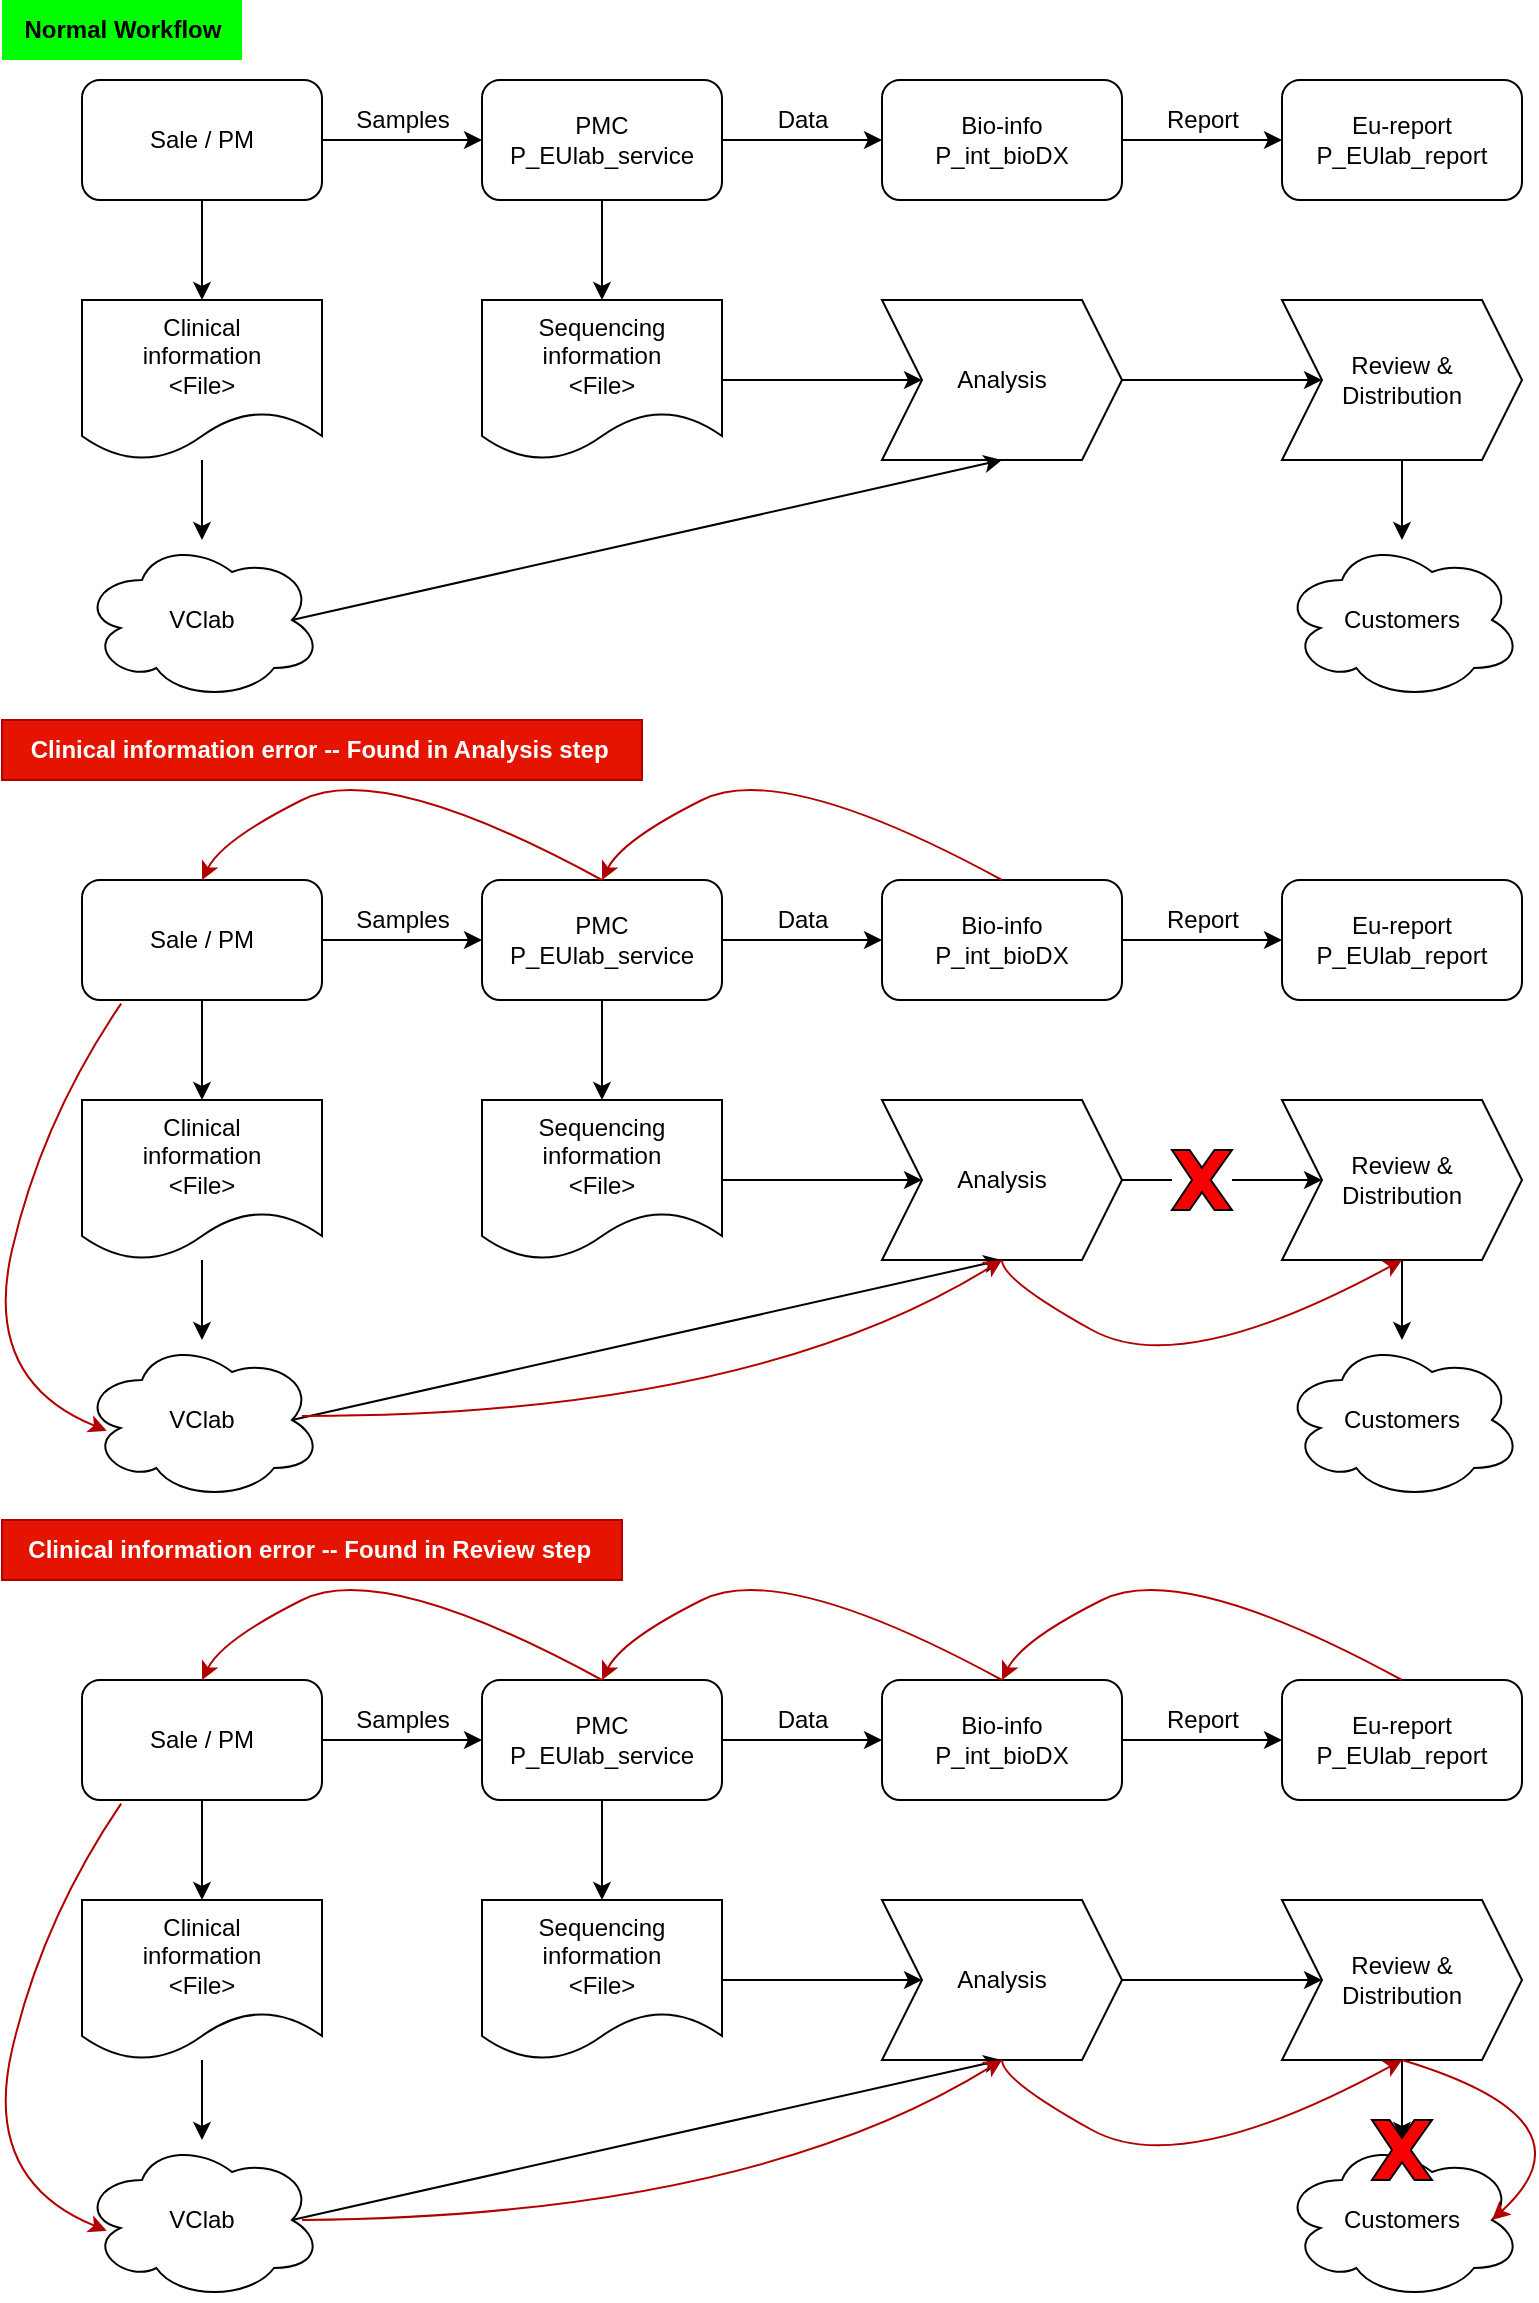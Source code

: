 <mxfile version="20.8.1" type="github">
  <diagram id="rRr0c2U1UHfbdq3jpp5H" name="第 1 页">
    <mxGraphModel dx="1050" dy="581" grid="1" gridSize="10" guides="1" tooltips="1" connect="1" arrows="1" fold="1" page="1" pageScale="1" pageWidth="827" pageHeight="1169" math="0" shadow="0">
      <root>
        <mxCell id="0" />
        <mxCell id="1" parent="0" />
        <mxCell id="qO0as0IfbImYEmzY0A7J-7" value="" style="edgeStyle=orthogonalEdgeStyle;rounded=0;orthogonalLoop=1;jettySize=auto;html=1;" parent="1" source="qO0as0IfbImYEmzY0A7J-4" target="qO0as0IfbImYEmzY0A7J-6" edge="1">
          <mxGeometry relative="1" as="geometry" />
        </mxCell>
        <mxCell id="qO0as0IfbImYEmzY0A7J-17" value="" style="edgeStyle=orthogonalEdgeStyle;rounded=0;orthogonalLoop=1;jettySize=auto;html=1;" parent="1" source="qO0as0IfbImYEmzY0A7J-4" target="qO0as0IfbImYEmzY0A7J-16" edge="1">
          <mxGeometry relative="1" as="geometry" />
        </mxCell>
        <mxCell id="qO0as0IfbImYEmzY0A7J-4" value="Sale / PM" style="rounded=1;whiteSpace=wrap;html=1;" parent="1" vertex="1">
          <mxGeometry x="40" y="40" width="120" height="60" as="geometry" />
        </mxCell>
        <mxCell id="qO0as0IfbImYEmzY0A7J-9" value="" style="edgeStyle=orthogonalEdgeStyle;rounded=0;orthogonalLoop=1;jettySize=auto;html=1;" parent="1" source="qO0as0IfbImYEmzY0A7J-6" target="qO0as0IfbImYEmzY0A7J-8" edge="1">
          <mxGeometry relative="1" as="geometry" />
        </mxCell>
        <mxCell id="qO0as0IfbImYEmzY0A7J-18" value="" style="edgeStyle=orthogonalEdgeStyle;rounded=0;orthogonalLoop=1;jettySize=auto;html=1;" parent="1" source="qO0as0IfbImYEmzY0A7J-6" target="qO0as0IfbImYEmzY0A7J-15" edge="1">
          <mxGeometry relative="1" as="geometry" />
        </mxCell>
        <mxCell id="qO0as0IfbImYEmzY0A7J-6" value="PMC&lt;br&gt;P_EUlab_service" style="rounded=1;whiteSpace=wrap;html=1;" parent="1" vertex="1">
          <mxGeometry x="240" y="40" width="120" height="60" as="geometry" />
        </mxCell>
        <mxCell id="qO0as0IfbImYEmzY0A7J-12" value="" style="edgeStyle=orthogonalEdgeStyle;rounded=0;orthogonalLoop=1;jettySize=auto;html=1;" parent="1" source="qO0as0IfbImYEmzY0A7J-8" target="qO0as0IfbImYEmzY0A7J-11" edge="1">
          <mxGeometry relative="1" as="geometry" />
        </mxCell>
        <mxCell id="qO0as0IfbImYEmzY0A7J-8" value="Bio-info&lt;br&gt;P_int_bioDX" style="rounded=1;whiteSpace=wrap;html=1;" parent="1" vertex="1">
          <mxGeometry x="440" y="40" width="120" height="60" as="geometry" />
        </mxCell>
        <mxCell id="qO0as0IfbImYEmzY0A7J-11" value="&lt;span lang=&quot;EN-US&quot;&gt;Eu-report&lt;br&gt;P_EUlab_report&lt;br&gt;&lt;/span&gt;" style="rounded=1;whiteSpace=wrap;html=1;" parent="1" vertex="1">
          <mxGeometry x="640" y="40" width="120" height="60" as="geometry" />
        </mxCell>
        <mxCell id="qO0as0IfbImYEmzY0A7J-24" value="" style="edgeStyle=orthogonalEdgeStyle;rounded=0;orthogonalLoop=1;jettySize=auto;html=1;" parent="1" source="qO0as0IfbImYEmzY0A7J-15" target="qO0as0IfbImYEmzY0A7J-21" edge="1">
          <mxGeometry relative="1" as="geometry" />
        </mxCell>
        <mxCell id="qO0as0IfbImYEmzY0A7J-15" value="&lt;div&gt;Sequencing&lt;/div&gt;&lt;div&gt;information&lt;/div&gt;&lt;div&gt;&amp;lt;File&amp;gt;&lt;/div&gt;" style="shape=document;whiteSpace=wrap;html=1;boundedLbl=1;" parent="1" vertex="1">
          <mxGeometry x="240" y="150" width="120" height="80" as="geometry" />
        </mxCell>
        <mxCell id="qO0as0IfbImYEmzY0A7J-20" value="" style="edgeStyle=orthogonalEdgeStyle;rounded=0;orthogonalLoop=1;jettySize=auto;html=1;" parent="1" source="qO0as0IfbImYEmzY0A7J-16" target="qO0as0IfbImYEmzY0A7J-19" edge="1">
          <mxGeometry relative="1" as="geometry" />
        </mxCell>
        <mxCell id="qO0as0IfbImYEmzY0A7J-16" value="&lt;div&gt;Clinical&lt;/div&gt;&lt;div&gt;information&lt;/div&gt;&lt;div&gt;&amp;lt;File&amp;gt;&lt;br&gt;&lt;/div&gt;" style="shape=document;whiteSpace=wrap;html=1;boundedLbl=1;" parent="1" vertex="1">
          <mxGeometry x="40" y="150" width="120" height="80" as="geometry" />
        </mxCell>
        <mxCell id="qO0as0IfbImYEmzY0A7J-19" value="VClab" style="ellipse;shape=cloud;whiteSpace=wrap;html=1;" parent="1" vertex="1">
          <mxGeometry x="40" y="270" width="120" height="80" as="geometry" />
        </mxCell>
        <mxCell id="qO0as0IfbImYEmzY0A7J-29" value="" style="edgeStyle=orthogonalEdgeStyle;rounded=0;orthogonalLoop=1;jettySize=auto;html=1;entryX=0;entryY=0.5;entryDx=0;entryDy=0;" parent="1" source="qO0as0IfbImYEmzY0A7J-21" target="qO0as0IfbImYEmzY0A7J-30" edge="1">
          <mxGeometry relative="1" as="geometry">
            <mxPoint x="640" y="190" as="targetPoint" />
          </mxGeometry>
        </mxCell>
        <mxCell id="qO0as0IfbImYEmzY0A7J-21" value="Analysis" style="shape=step;perimeter=stepPerimeter;whiteSpace=wrap;html=1;fixedSize=1;" parent="1" vertex="1">
          <mxGeometry x="440" y="150" width="120" height="80" as="geometry" />
        </mxCell>
        <mxCell id="qO0as0IfbImYEmzY0A7J-23" value="" style="endArrow=classic;html=1;rounded=0;exitX=0.875;exitY=0.5;exitDx=0;exitDy=0;exitPerimeter=0;entryX=0.5;entryY=1;entryDx=0;entryDy=0;" parent="1" source="qO0as0IfbImYEmzY0A7J-19" target="qO0as0IfbImYEmzY0A7J-21" edge="1">
          <mxGeometry width="50" height="50" relative="1" as="geometry">
            <mxPoint x="380" y="300" as="sourcePoint" />
            <mxPoint x="430" y="250" as="targetPoint" />
          </mxGeometry>
        </mxCell>
        <mxCell id="qO0as0IfbImYEmzY0A7J-25" value="Samples" style="text;html=1;align=center;verticalAlign=middle;resizable=0;points=[];autosize=1;strokeColor=none;fillColor=none;" parent="1" vertex="1">
          <mxGeometry x="165" y="45" width="70" height="30" as="geometry" />
        </mxCell>
        <mxCell id="qO0as0IfbImYEmzY0A7J-26" value="Data" style="text;html=1;align=center;verticalAlign=middle;resizable=0;points=[];autosize=1;strokeColor=none;fillColor=none;" parent="1" vertex="1">
          <mxGeometry x="375" y="45" width="50" height="30" as="geometry" />
        </mxCell>
        <mxCell id="qO0as0IfbImYEmzY0A7J-27" value="Report" style="text;html=1;align=center;verticalAlign=middle;resizable=0;points=[];autosize=1;strokeColor=none;fillColor=none;" parent="1" vertex="1">
          <mxGeometry x="570" y="45" width="60" height="30" as="geometry" />
        </mxCell>
        <mxCell id="F34jK4Jfgc-BQhnAA4rH-4" value="" style="edgeStyle=orthogonalEdgeStyle;rounded=0;orthogonalLoop=1;jettySize=auto;html=1;" edge="1" parent="1" source="qO0as0IfbImYEmzY0A7J-30" target="F34jK4Jfgc-BQhnAA4rH-3">
          <mxGeometry relative="1" as="geometry" />
        </mxCell>
        <mxCell id="qO0as0IfbImYEmzY0A7J-30" value="Review &amp;amp;&lt;br&gt;Distribution" style="shape=step;perimeter=stepPerimeter;whiteSpace=wrap;html=1;fixedSize=1;" parent="1" vertex="1">
          <mxGeometry x="640" y="150" width="120" height="80" as="geometry" />
        </mxCell>
        <mxCell id="O0JcoBQBD_hlxzk5tPrr-43" value="" style="edgeStyle=orthogonalEdgeStyle;rounded=0;orthogonalLoop=1;jettySize=auto;html=1;" parent="1" source="O0JcoBQBD_hlxzk5tPrr-45" target="O0JcoBQBD_hlxzk5tPrr-48" edge="1">
          <mxGeometry relative="1" as="geometry" />
        </mxCell>
        <mxCell id="O0JcoBQBD_hlxzk5tPrr-44" value="" style="edgeStyle=orthogonalEdgeStyle;rounded=0;orthogonalLoop=1;jettySize=auto;html=1;" parent="1" source="O0JcoBQBD_hlxzk5tPrr-45" target="O0JcoBQBD_hlxzk5tPrr-55" edge="1">
          <mxGeometry relative="1" as="geometry" />
        </mxCell>
        <mxCell id="O0JcoBQBD_hlxzk5tPrr-45" value="Sale / PM" style="rounded=1;whiteSpace=wrap;html=1;" parent="1" vertex="1">
          <mxGeometry x="40" y="440" width="120" height="60" as="geometry" />
        </mxCell>
        <mxCell id="O0JcoBQBD_hlxzk5tPrr-46" value="" style="edgeStyle=orthogonalEdgeStyle;rounded=0;orthogonalLoop=1;jettySize=auto;html=1;" parent="1" source="O0JcoBQBD_hlxzk5tPrr-48" target="O0JcoBQBD_hlxzk5tPrr-50" edge="1">
          <mxGeometry relative="1" as="geometry" />
        </mxCell>
        <mxCell id="O0JcoBQBD_hlxzk5tPrr-47" value="" style="edgeStyle=orthogonalEdgeStyle;rounded=0;orthogonalLoop=1;jettySize=auto;html=1;" parent="1" source="O0JcoBQBD_hlxzk5tPrr-48" target="O0JcoBQBD_hlxzk5tPrr-53" edge="1">
          <mxGeometry relative="1" as="geometry" />
        </mxCell>
        <mxCell id="O0JcoBQBD_hlxzk5tPrr-48" value="PMC&lt;br&gt;P_EUlab_service" style="rounded=1;whiteSpace=wrap;html=1;" parent="1" vertex="1">
          <mxGeometry x="240" y="440" width="120" height="60" as="geometry" />
        </mxCell>
        <mxCell id="O0JcoBQBD_hlxzk5tPrr-49" value="" style="edgeStyle=orthogonalEdgeStyle;rounded=0;orthogonalLoop=1;jettySize=auto;html=1;" parent="1" source="O0JcoBQBD_hlxzk5tPrr-50" target="O0JcoBQBD_hlxzk5tPrr-51" edge="1">
          <mxGeometry relative="1" as="geometry" />
        </mxCell>
        <mxCell id="O0JcoBQBD_hlxzk5tPrr-50" value="Bio-info&lt;br&gt;P_int_bioDX" style="rounded=1;whiteSpace=wrap;html=1;" parent="1" vertex="1">
          <mxGeometry x="440" y="440" width="120" height="60" as="geometry" />
        </mxCell>
        <mxCell id="O0JcoBQBD_hlxzk5tPrr-51" value="&lt;span lang=&quot;EN-US&quot;&gt;Eu-report&lt;br&gt;P_EUlab_report&lt;br&gt;&lt;/span&gt;" style="rounded=1;whiteSpace=wrap;html=1;" parent="1" vertex="1">
          <mxGeometry x="640" y="440" width="120" height="60" as="geometry" />
        </mxCell>
        <mxCell id="O0JcoBQBD_hlxzk5tPrr-52" value="" style="edgeStyle=orthogonalEdgeStyle;rounded=0;orthogonalLoop=1;jettySize=auto;html=1;" parent="1" source="O0JcoBQBD_hlxzk5tPrr-53" target="O0JcoBQBD_hlxzk5tPrr-58" edge="1">
          <mxGeometry relative="1" as="geometry" />
        </mxCell>
        <mxCell id="O0JcoBQBD_hlxzk5tPrr-53" value="&lt;div&gt;Sequencing&lt;/div&gt;&lt;div&gt;information&lt;/div&gt;&lt;div&gt;&amp;lt;File&amp;gt;&lt;/div&gt;" style="shape=document;whiteSpace=wrap;html=1;boundedLbl=1;" parent="1" vertex="1">
          <mxGeometry x="240" y="550" width="120" height="80" as="geometry" />
        </mxCell>
        <mxCell id="O0JcoBQBD_hlxzk5tPrr-54" value="" style="edgeStyle=orthogonalEdgeStyle;rounded=0;orthogonalLoop=1;jettySize=auto;html=1;" parent="1" source="O0JcoBQBD_hlxzk5tPrr-55" target="O0JcoBQBD_hlxzk5tPrr-56" edge="1">
          <mxGeometry relative="1" as="geometry" />
        </mxCell>
        <mxCell id="O0JcoBQBD_hlxzk5tPrr-55" value="&lt;div&gt;Clinical&lt;/div&gt;&lt;div&gt;information&lt;/div&gt;&lt;div&gt;&amp;lt;File&amp;gt;&lt;br&gt;&lt;/div&gt;" style="shape=document;whiteSpace=wrap;html=1;boundedLbl=1;" parent="1" vertex="1">
          <mxGeometry x="40" y="550" width="120" height="80" as="geometry" />
        </mxCell>
        <mxCell id="O0JcoBQBD_hlxzk5tPrr-56" value="VClab" style="ellipse;shape=cloud;whiteSpace=wrap;html=1;" parent="1" vertex="1">
          <mxGeometry x="40" y="670" width="120" height="80" as="geometry" />
        </mxCell>
        <mxCell id="F34jK4Jfgc-BQhnAA4rH-59" value="" style="edgeStyle=orthogonalEdgeStyle;rounded=0;orthogonalLoop=1;jettySize=auto;html=1;startArrow=none;" edge="1" parent="1" source="F34jK4Jfgc-BQhnAA4rH-66" target="O0JcoBQBD_hlxzk5tPrr-63">
          <mxGeometry relative="1" as="geometry" />
        </mxCell>
        <mxCell id="O0JcoBQBD_hlxzk5tPrr-58" value="Analysis" style="shape=step;perimeter=stepPerimeter;whiteSpace=wrap;html=1;fixedSize=1;" parent="1" vertex="1">
          <mxGeometry x="440" y="550" width="120" height="80" as="geometry" />
        </mxCell>
        <mxCell id="O0JcoBQBD_hlxzk5tPrr-59" value="" style="endArrow=classic;html=1;rounded=0;exitX=0.875;exitY=0.5;exitDx=0;exitDy=0;exitPerimeter=0;entryX=0.5;entryY=1;entryDx=0;entryDy=0;fillColor=#e51400;strokeColor=#000000;" parent="1" source="O0JcoBQBD_hlxzk5tPrr-56" target="O0JcoBQBD_hlxzk5tPrr-58" edge="1">
          <mxGeometry width="50" height="50" relative="1" as="geometry">
            <mxPoint x="380" y="700" as="sourcePoint" />
            <mxPoint x="430" y="650" as="targetPoint" />
          </mxGeometry>
        </mxCell>
        <mxCell id="O0JcoBQBD_hlxzk5tPrr-60" value="Samples" style="text;html=1;align=center;verticalAlign=middle;resizable=0;points=[];autosize=1;strokeColor=none;fillColor=none;" parent="1" vertex="1">
          <mxGeometry x="165" y="445" width="70" height="30" as="geometry" />
        </mxCell>
        <mxCell id="O0JcoBQBD_hlxzk5tPrr-61" value="Data" style="text;html=1;align=center;verticalAlign=middle;resizable=0;points=[];autosize=1;strokeColor=none;fillColor=none;" parent="1" vertex="1">
          <mxGeometry x="375" y="445" width="50" height="30" as="geometry" />
        </mxCell>
        <mxCell id="O0JcoBQBD_hlxzk5tPrr-62" value="Report" style="text;html=1;align=center;verticalAlign=middle;resizable=0;points=[];autosize=1;strokeColor=none;fillColor=none;" parent="1" vertex="1">
          <mxGeometry x="570" y="445" width="60" height="30" as="geometry" />
        </mxCell>
        <mxCell id="F34jK4Jfgc-BQhnAA4rH-2" value="" style="edgeStyle=orthogonalEdgeStyle;rounded=0;orthogonalLoop=1;jettySize=auto;html=1;" edge="1" parent="1" source="O0JcoBQBD_hlxzk5tPrr-63" target="F34jK4Jfgc-BQhnAA4rH-1">
          <mxGeometry relative="1" as="geometry" />
        </mxCell>
        <mxCell id="O0JcoBQBD_hlxzk5tPrr-63" value="Review &amp;amp;&lt;br&gt;Distribution" style="shape=step;perimeter=stepPerimeter;whiteSpace=wrap;html=1;fixedSize=1;" parent="1" vertex="1">
          <mxGeometry x="640" y="550" width="120" height="80" as="geometry" />
        </mxCell>
        <mxCell id="f3l5IWLOO_sG8IGpxc0v-9" value="" style="curved=1;endArrow=classic;html=1;rounded=0;exitX=0.5;exitY=0;exitDx=0;exitDy=0;entryX=0.5;entryY=0;entryDx=0;entryDy=0;fillColor=#e51400;strokeColor=#B20000;" parent="1" source="O0JcoBQBD_hlxzk5tPrr-50" target="O0JcoBQBD_hlxzk5tPrr-48" edge="1">
          <mxGeometry width="50" height="50" relative="1" as="geometry">
            <mxPoint x="310" y="510" as="sourcePoint" />
            <mxPoint x="360" y="460" as="targetPoint" />
            <Array as="points">
              <mxPoint x="390" y="380" />
              <mxPoint x="310" y="420" />
            </Array>
          </mxGeometry>
        </mxCell>
        <mxCell id="f3l5IWLOO_sG8IGpxc0v-12" value="" style="curved=1;endArrow=classic;html=1;rounded=0;exitX=0.5;exitY=0;exitDx=0;exitDy=0;entryX=0.5;entryY=0;entryDx=0;entryDy=0;fillColor=#e51400;strokeColor=#B20000;" parent="1" edge="1">
          <mxGeometry width="50" height="50" relative="1" as="geometry">
            <mxPoint x="300" y="440" as="sourcePoint" />
            <mxPoint x="100" y="440" as="targetPoint" />
            <Array as="points">
              <mxPoint x="190" y="380" />
              <mxPoint x="110" y="420" />
            </Array>
          </mxGeometry>
        </mxCell>
        <mxCell id="xVgD8o6w2RCX4fpeJwYQ-1" value="" style="curved=1;endArrow=classic;html=1;rounded=0;entryX=0.103;entryY=0.567;entryDx=0;entryDy=0;entryPerimeter=0;exitX=0.163;exitY=1.03;exitDx=0;exitDy=0;exitPerimeter=0;fillColor=#e51400;strokeColor=#B20000;" parent="1" source="O0JcoBQBD_hlxzk5tPrr-45" target="O0JcoBQBD_hlxzk5tPrr-56" edge="1">
          <mxGeometry width="50" height="50" relative="1" as="geometry">
            <mxPoint x="30" y="590" as="sourcePoint" />
            <mxPoint x="20" y="810" as="targetPoint" />
            <Array as="points">
              <mxPoint x="20" y="560" />
              <mxPoint x="-10" y="690" />
            </Array>
          </mxGeometry>
        </mxCell>
        <mxCell id="iiiDpXnooGa1ZJ5jJF0Z-1" value="" style="edgeStyle=orthogonalEdgeStyle;rounded=0;orthogonalLoop=1;jettySize=auto;html=1;" parent="1" source="iiiDpXnooGa1ZJ5jJF0Z-3" target="iiiDpXnooGa1ZJ5jJF0Z-6" edge="1">
          <mxGeometry relative="1" as="geometry" />
        </mxCell>
        <mxCell id="iiiDpXnooGa1ZJ5jJF0Z-2" value="" style="edgeStyle=orthogonalEdgeStyle;rounded=0;orthogonalLoop=1;jettySize=auto;html=1;" parent="1" source="iiiDpXnooGa1ZJ5jJF0Z-3" target="iiiDpXnooGa1ZJ5jJF0Z-13" edge="1">
          <mxGeometry relative="1" as="geometry" />
        </mxCell>
        <mxCell id="iiiDpXnooGa1ZJ5jJF0Z-3" value="Sale / PM" style="rounded=1;whiteSpace=wrap;html=1;" parent="1" vertex="1">
          <mxGeometry x="40" y="840" width="120" height="60" as="geometry" />
        </mxCell>
        <mxCell id="iiiDpXnooGa1ZJ5jJF0Z-4" value="" style="edgeStyle=orthogonalEdgeStyle;rounded=0;orthogonalLoop=1;jettySize=auto;html=1;" parent="1" source="iiiDpXnooGa1ZJ5jJF0Z-6" target="iiiDpXnooGa1ZJ5jJF0Z-8" edge="1">
          <mxGeometry relative="1" as="geometry" />
        </mxCell>
        <mxCell id="iiiDpXnooGa1ZJ5jJF0Z-5" value="" style="edgeStyle=orthogonalEdgeStyle;rounded=0;orthogonalLoop=1;jettySize=auto;html=1;" parent="1" source="iiiDpXnooGa1ZJ5jJF0Z-6" target="iiiDpXnooGa1ZJ5jJF0Z-11" edge="1">
          <mxGeometry relative="1" as="geometry" />
        </mxCell>
        <mxCell id="iiiDpXnooGa1ZJ5jJF0Z-6" value="PMC&lt;br&gt;P_EUlab_service" style="rounded=1;whiteSpace=wrap;html=1;" parent="1" vertex="1">
          <mxGeometry x="240" y="840" width="120" height="60" as="geometry" />
        </mxCell>
        <mxCell id="iiiDpXnooGa1ZJ5jJF0Z-7" value="" style="edgeStyle=orthogonalEdgeStyle;rounded=0;orthogonalLoop=1;jettySize=auto;html=1;" parent="1" source="iiiDpXnooGa1ZJ5jJF0Z-8" target="iiiDpXnooGa1ZJ5jJF0Z-9" edge="1">
          <mxGeometry relative="1" as="geometry" />
        </mxCell>
        <mxCell id="iiiDpXnooGa1ZJ5jJF0Z-8" value="Bio-info&lt;br&gt;P_int_bioDX" style="rounded=1;whiteSpace=wrap;html=1;" parent="1" vertex="1">
          <mxGeometry x="440" y="840" width="120" height="60" as="geometry" />
        </mxCell>
        <mxCell id="iiiDpXnooGa1ZJ5jJF0Z-9" value="&lt;span lang=&quot;EN-US&quot;&gt;Eu-report&lt;br&gt;P_EUlab_report&lt;br&gt;&lt;/span&gt;" style="rounded=1;whiteSpace=wrap;html=1;" parent="1" vertex="1">
          <mxGeometry x="640" y="840" width="120" height="60" as="geometry" />
        </mxCell>
        <mxCell id="iiiDpXnooGa1ZJ5jJF0Z-10" value="" style="edgeStyle=orthogonalEdgeStyle;rounded=0;orthogonalLoop=1;jettySize=auto;html=1;" parent="1" source="iiiDpXnooGa1ZJ5jJF0Z-11" target="iiiDpXnooGa1ZJ5jJF0Z-16" edge="1">
          <mxGeometry relative="1" as="geometry" />
        </mxCell>
        <mxCell id="iiiDpXnooGa1ZJ5jJF0Z-11" value="&lt;div&gt;Sequencing&lt;/div&gt;&lt;div&gt;information&lt;/div&gt;&lt;div&gt;&amp;lt;File&amp;gt;&lt;/div&gt;" style="shape=document;whiteSpace=wrap;html=1;boundedLbl=1;" parent="1" vertex="1">
          <mxGeometry x="240" y="950" width="120" height="80" as="geometry" />
        </mxCell>
        <mxCell id="iiiDpXnooGa1ZJ5jJF0Z-12" value="" style="edgeStyle=orthogonalEdgeStyle;rounded=0;orthogonalLoop=1;jettySize=auto;html=1;" parent="1" source="iiiDpXnooGa1ZJ5jJF0Z-13" target="iiiDpXnooGa1ZJ5jJF0Z-14" edge="1">
          <mxGeometry relative="1" as="geometry" />
        </mxCell>
        <mxCell id="iiiDpXnooGa1ZJ5jJF0Z-13" value="&lt;div&gt;Clinical&lt;/div&gt;&lt;div&gt;information&lt;/div&gt;&lt;div&gt;&amp;lt;File&amp;gt;&lt;br&gt;&lt;/div&gt;" style="shape=document;whiteSpace=wrap;html=1;boundedLbl=1;" parent="1" vertex="1">
          <mxGeometry x="40" y="950" width="120" height="80" as="geometry" />
        </mxCell>
        <mxCell id="iiiDpXnooGa1ZJ5jJF0Z-14" value="VClab" style="ellipse;shape=cloud;whiteSpace=wrap;html=1;" parent="1" vertex="1">
          <mxGeometry x="40" y="1070" width="120" height="80" as="geometry" />
        </mxCell>
        <mxCell id="iiiDpXnooGa1ZJ5jJF0Z-15" value="" style="edgeStyle=orthogonalEdgeStyle;rounded=0;orthogonalLoop=1;jettySize=auto;html=1;entryX=0;entryY=0.5;entryDx=0;entryDy=0;" parent="1" source="iiiDpXnooGa1ZJ5jJF0Z-16" target="iiiDpXnooGa1ZJ5jJF0Z-21" edge="1">
          <mxGeometry relative="1" as="geometry">
            <mxPoint x="640" y="990" as="targetPoint" />
          </mxGeometry>
        </mxCell>
        <mxCell id="iiiDpXnooGa1ZJ5jJF0Z-16" value="Analysis" style="shape=step;perimeter=stepPerimeter;whiteSpace=wrap;html=1;fixedSize=1;" parent="1" vertex="1">
          <mxGeometry x="440" y="950" width="120" height="80" as="geometry" />
        </mxCell>
        <mxCell id="iiiDpXnooGa1ZJ5jJF0Z-17" value="" style="endArrow=classic;html=1;rounded=0;exitX=0.875;exitY=0.5;exitDx=0;exitDy=0;exitPerimeter=0;entryX=0.5;entryY=1;entryDx=0;entryDy=0;fillColor=#e51400;strokeColor=#000000;" parent="1" source="iiiDpXnooGa1ZJ5jJF0Z-14" target="iiiDpXnooGa1ZJ5jJF0Z-16" edge="1">
          <mxGeometry width="50" height="50" relative="1" as="geometry">
            <mxPoint x="380" y="1100" as="sourcePoint" />
            <mxPoint x="430" y="1050" as="targetPoint" />
          </mxGeometry>
        </mxCell>
        <mxCell id="iiiDpXnooGa1ZJ5jJF0Z-18" value="Samples" style="text;html=1;align=center;verticalAlign=middle;resizable=0;points=[];autosize=1;strokeColor=none;fillColor=none;" parent="1" vertex="1">
          <mxGeometry x="165" y="845" width="70" height="30" as="geometry" />
        </mxCell>
        <mxCell id="iiiDpXnooGa1ZJ5jJF0Z-19" value="Data" style="text;html=1;align=center;verticalAlign=middle;resizable=0;points=[];autosize=1;strokeColor=none;fillColor=none;" parent="1" vertex="1">
          <mxGeometry x="375" y="845" width="50" height="30" as="geometry" />
        </mxCell>
        <mxCell id="iiiDpXnooGa1ZJ5jJF0Z-20" value="Report" style="text;html=1;align=center;verticalAlign=middle;resizable=0;points=[];autosize=1;strokeColor=none;fillColor=none;" parent="1" vertex="1">
          <mxGeometry x="570" y="845" width="60" height="30" as="geometry" />
        </mxCell>
        <mxCell id="F34jK4Jfgc-BQhnAA4rH-53" value="" style="edgeStyle=orthogonalEdgeStyle;rounded=0;orthogonalLoop=1;jettySize=auto;html=1;" edge="1" parent="1" source="iiiDpXnooGa1ZJ5jJF0Z-21" target="F34jK4Jfgc-BQhnAA4rH-6">
          <mxGeometry relative="1" as="geometry" />
        </mxCell>
        <mxCell id="iiiDpXnooGa1ZJ5jJF0Z-21" value="Review &amp;amp;&lt;br&gt;Distribution" style="shape=step;perimeter=stepPerimeter;whiteSpace=wrap;html=1;fixedSize=1;" parent="1" vertex="1">
          <mxGeometry x="640" y="950" width="120" height="80" as="geometry" />
        </mxCell>
        <mxCell id="iiiDpXnooGa1ZJ5jJF0Z-22" value="" style="curved=1;endArrow=classic;html=1;rounded=0;exitX=0.5;exitY=0;exitDx=0;exitDy=0;entryX=0.5;entryY=0;entryDx=0;entryDy=0;fillColor=#e51400;strokeColor=#B20000;" parent="1" source="iiiDpXnooGa1ZJ5jJF0Z-8" target="iiiDpXnooGa1ZJ5jJF0Z-6" edge="1">
          <mxGeometry width="50" height="50" relative="1" as="geometry">
            <mxPoint x="310" y="910" as="sourcePoint" />
            <mxPoint x="360" y="860" as="targetPoint" />
            <Array as="points">
              <mxPoint x="390" y="780" />
              <mxPoint x="310" y="820" />
            </Array>
          </mxGeometry>
        </mxCell>
        <mxCell id="iiiDpXnooGa1ZJ5jJF0Z-23" value="" style="curved=1;endArrow=classic;html=1;rounded=0;exitX=0.5;exitY=0;exitDx=0;exitDy=0;entryX=0.5;entryY=0;entryDx=0;entryDy=0;fillColor=#e51400;strokeColor=#B20000;" parent="1" edge="1">
          <mxGeometry width="50" height="50" relative="1" as="geometry">
            <mxPoint x="300" y="840" as="sourcePoint" />
            <mxPoint x="100" y="840" as="targetPoint" />
            <Array as="points">
              <mxPoint x="190" y="780" />
              <mxPoint x="110" y="820" />
            </Array>
          </mxGeometry>
        </mxCell>
        <mxCell id="iiiDpXnooGa1ZJ5jJF0Z-24" value="" style="curved=1;endArrow=classic;html=1;rounded=0;entryX=0.103;entryY=0.567;entryDx=0;entryDy=0;entryPerimeter=0;exitX=0.163;exitY=1.03;exitDx=0;exitDy=0;exitPerimeter=0;fillColor=#e51400;strokeColor=#B20000;" parent="1" source="iiiDpXnooGa1ZJ5jJF0Z-3" target="iiiDpXnooGa1ZJ5jJF0Z-14" edge="1">
          <mxGeometry width="50" height="50" relative="1" as="geometry">
            <mxPoint x="30" y="990" as="sourcePoint" />
            <mxPoint x="20" y="1210" as="targetPoint" />
            <Array as="points">
              <mxPoint x="20" y="960" />
              <mxPoint x="-10" y="1090" />
            </Array>
          </mxGeometry>
        </mxCell>
        <mxCell id="iiiDpXnooGa1ZJ5jJF0Z-27" value="" style="curved=1;endArrow=classic;html=1;rounded=0;entryX=0.5;entryY=1;entryDx=0;entryDy=0;fillColor=#e51400;strokeColor=#B20000;" parent="1" target="O0JcoBQBD_hlxzk5tPrr-63" edge="1">
          <mxGeometry width="50" height="50" relative="1" as="geometry">
            <mxPoint x="500" y="630" as="sourcePoint" />
            <mxPoint x="690" y="660" as="targetPoint" />
            <Array as="points">
              <mxPoint x="500" y="640" />
              <mxPoint x="590" y="690" />
            </Array>
          </mxGeometry>
        </mxCell>
        <mxCell id="F34jK4Jfgc-BQhnAA4rH-1" value="Customers" style="ellipse;shape=cloud;whiteSpace=wrap;html=1;" vertex="1" parent="1">
          <mxGeometry x="640" y="670" width="120" height="80" as="geometry" />
        </mxCell>
        <mxCell id="F34jK4Jfgc-BQhnAA4rH-3" value="Customers" style="ellipse;shape=cloud;whiteSpace=wrap;html=1;" vertex="1" parent="1">
          <mxGeometry x="640" y="270" width="120" height="80" as="geometry" />
        </mxCell>
        <mxCell id="F34jK4Jfgc-BQhnAA4rH-6" value="Customers" style="ellipse;shape=cloud;whiteSpace=wrap;html=1;" vertex="1" parent="1">
          <mxGeometry x="640" y="1070" width="120" height="80" as="geometry" />
        </mxCell>
        <mxCell id="F34jK4Jfgc-BQhnAA4rH-15" value="" style="curved=1;endArrow=classic;html=1;rounded=0;exitX=0.5;exitY=0;exitDx=0;exitDy=0;entryX=0.5;entryY=0;entryDx=0;entryDy=0;fillColor=#e51400;strokeColor=#B20000;" edge="1" parent="1">
          <mxGeometry width="50" height="50" relative="1" as="geometry">
            <mxPoint x="700" y="840" as="sourcePoint" />
            <mxPoint x="500" y="840" as="targetPoint" />
            <Array as="points">
              <mxPoint x="590" y="780" />
              <mxPoint x="510" y="820" />
            </Array>
          </mxGeometry>
        </mxCell>
        <mxCell id="F34jK4Jfgc-BQhnAA4rH-22" value="" style="curved=1;endArrow=classic;html=1;rounded=0;entryX=0.5;entryY=1;entryDx=0;entryDy=0;fillColor=#e51400;strokeColor=#B20000;" edge="1" parent="1">
          <mxGeometry width="50" height="50" relative="1" as="geometry">
            <mxPoint x="500" y="1030" as="sourcePoint" />
            <mxPoint x="700" y="1030" as="targetPoint" />
            <Array as="points">
              <mxPoint x="500" y="1040" />
              <mxPoint x="590" y="1090" />
            </Array>
          </mxGeometry>
        </mxCell>
        <mxCell id="F34jK4Jfgc-BQhnAA4rH-31" value="" style="curved=1;endArrow=classic;html=1;rounded=0;entryX=0.875;entryY=0.5;entryDx=0;entryDy=0;fillColor=#e51400;strokeColor=#B20000;exitX=0.5;exitY=1;exitDx=0;exitDy=0;entryPerimeter=0;" edge="1" parent="1" source="iiiDpXnooGa1ZJ5jJF0Z-21" target="F34jK4Jfgc-BQhnAA4rH-6">
          <mxGeometry width="50" height="50" relative="1" as="geometry">
            <mxPoint x="610" y="1090" as="sourcePoint" />
            <mxPoint x="810" y="1090" as="targetPoint" />
            <Array as="points">
              <mxPoint x="800" y="1060" />
            </Array>
          </mxGeometry>
        </mxCell>
        <mxCell id="F34jK4Jfgc-BQhnAA4rH-57" value="" style="verticalLabelPosition=bottom;verticalAlign=top;html=1;shape=mxgraph.basic.x;fillStyle=auto;fillColor=#f70202;gradientColor=none;" vertex="1" parent="1">
          <mxGeometry x="685" y="1060" width="30" height="30" as="geometry" />
        </mxCell>
        <mxCell id="F34jK4Jfgc-BQhnAA4rH-68" value="" style="edgeStyle=orthogonalEdgeStyle;rounded=0;orthogonalLoop=1;jettySize=auto;html=1;endArrow=none;" edge="1" parent="1" source="O0JcoBQBD_hlxzk5tPrr-58" target="F34jK4Jfgc-BQhnAA4rH-66">
          <mxGeometry relative="1" as="geometry">
            <mxPoint x="560" y="590" as="sourcePoint" />
            <mxPoint x="660" y="590" as="targetPoint" />
          </mxGeometry>
        </mxCell>
        <mxCell id="F34jK4Jfgc-BQhnAA4rH-66" value="" style="verticalLabelPosition=bottom;verticalAlign=top;html=1;shape=mxgraph.basic.x;fillStyle=auto;fillColor=#f70202;gradientColor=none;" vertex="1" parent="1">
          <mxGeometry x="585" y="575" width="30" height="30" as="geometry" />
        </mxCell>
        <mxCell id="F34jK4Jfgc-BQhnAA4rH-75" value="Normal Workflow" style="text;html=1;align=center;verticalAlign=middle;resizable=0;points=[];autosize=1;strokeColor=none;fillColor=#00FF00;fillStyle=auto;fontStyle=1" vertex="1" parent="1">
          <mxGeometry width="120" height="30" as="geometry" />
        </mxCell>
        <mxCell id="F34jK4Jfgc-BQhnAA4rH-76" value="Clinical information error -- Found in Analysis step&amp;nbsp;" style="text;html=1;align=center;verticalAlign=middle;resizable=0;points=[];autosize=1;strokeColor=#B20000;fillColor=#e51400;fillStyle=auto;fontStyle=1;fontColor=#ffffff;" vertex="1" parent="1">
          <mxGeometry y="360" width="320" height="30" as="geometry" />
        </mxCell>
        <mxCell id="F34jK4Jfgc-BQhnAA4rH-78" value="Clinical information error -- Found in Review step&amp;nbsp;" style="text;html=1;align=center;verticalAlign=middle;resizable=0;points=[];autosize=1;strokeColor=#B20000;fillColor=#e51400;fillStyle=auto;fontStyle=1;fontColor=#ffffff;" vertex="1" parent="1">
          <mxGeometry y="760" width="310" height="30" as="geometry" />
        </mxCell>
        <mxCell id="F34jK4Jfgc-BQhnAA4rH-79" value="" style="curved=1;endArrow=classic;html=1;rounded=0;fillColor=#e51400;strokeColor=#B20000;" edge="1" parent="1">
          <mxGeometry width="50" height="50" relative="1" as="geometry">
            <mxPoint x="150" y="1110" as="sourcePoint" />
            <mxPoint x="500" y="1030" as="targetPoint" />
            <Array as="points">
              <mxPoint x="374" y="1108.2" />
            </Array>
          </mxGeometry>
        </mxCell>
        <mxCell id="F34jK4Jfgc-BQhnAA4rH-80" value="" style="curved=1;endArrow=classic;html=1;rounded=0;fillColor=#e51400;strokeColor=#B20000;" edge="1" parent="1">
          <mxGeometry width="50" height="50" relative="1" as="geometry">
            <mxPoint x="150" y="708" as="sourcePoint" />
            <mxPoint x="500" y="630" as="targetPoint" />
            <Array as="points">
              <mxPoint x="374" y="708.2" />
            </Array>
          </mxGeometry>
        </mxCell>
      </root>
    </mxGraphModel>
  </diagram>
</mxfile>
